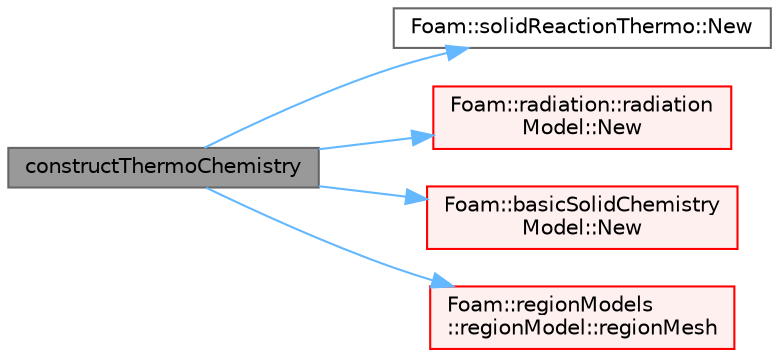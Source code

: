 digraph "constructThermoChemistry"
{
 // LATEX_PDF_SIZE
  bgcolor="transparent";
  edge [fontname=Helvetica,fontsize=10,labelfontname=Helvetica,labelfontsize=10];
  node [fontname=Helvetica,fontsize=10,shape=box,height=0.2,width=0.4];
  rankdir="LR";
  Node1 [id="Node000001",label="constructThermoChemistry",height=0.2,width=0.4,color="gray40", fillcolor="grey60", style="filled", fontcolor="black",tooltip=" "];
  Node1 -> Node2 [id="edge1_Node000001_Node000002",color="steelblue1",style="solid",tooltip=" "];
  Node2 [id="Node000002",label="Foam::solidReactionThermo::New",height=0.2,width=0.4,color="grey40", fillcolor="white", style="filled",URL="$classFoam_1_1solidReactionThermo.html#a41aca41ab56fe85d76b8d34247170fa9",tooltip=" "];
  Node1 -> Node3 [id="edge2_Node000001_Node000003",color="steelblue1",style="solid",tooltip=" "];
  Node3 [id="Node000003",label="Foam::radiation::radiation\lModel::New",height=0.2,width=0.4,color="red", fillcolor="#FFF0F0", style="filled",URL="$classFoam_1_1radiation_1_1radiationModel.html#ae3b9ebfd6e0fafd4254fda4dd144cc5a",tooltip=" "];
  Node1 -> Node11 [id="edge3_Node000001_Node000011",color="steelblue1",style="solid",tooltip=" "];
  Node11 [id="Node000011",label="Foam::basicSolidChemistry\lModel::New",height=0.2,width=0.4,color="red", fillcolor="#FFF0F0", style="filled",URL="$classFoam_1_1basicSolidChemistryModel.html#a0d716179d65bd0a5a370080c72a51df8",tooltip=" "];
  Node1 -> Node23 [id="edge4_Node000001_Node000023",color="steelblue1",style="solid",tooltip=" "];
  Node23 [id="Node000023",label="Foam::regionModels\l::regionModel::regionMesh",height=0.2,width=0.4,color="red", fillcolor="#FFF0F0", style="filled",URL="$classFoam_1_1regionModels_1_1regionModel.html#a89a37969c20983ee143c612486ce5313",tooltip=" "];
}
